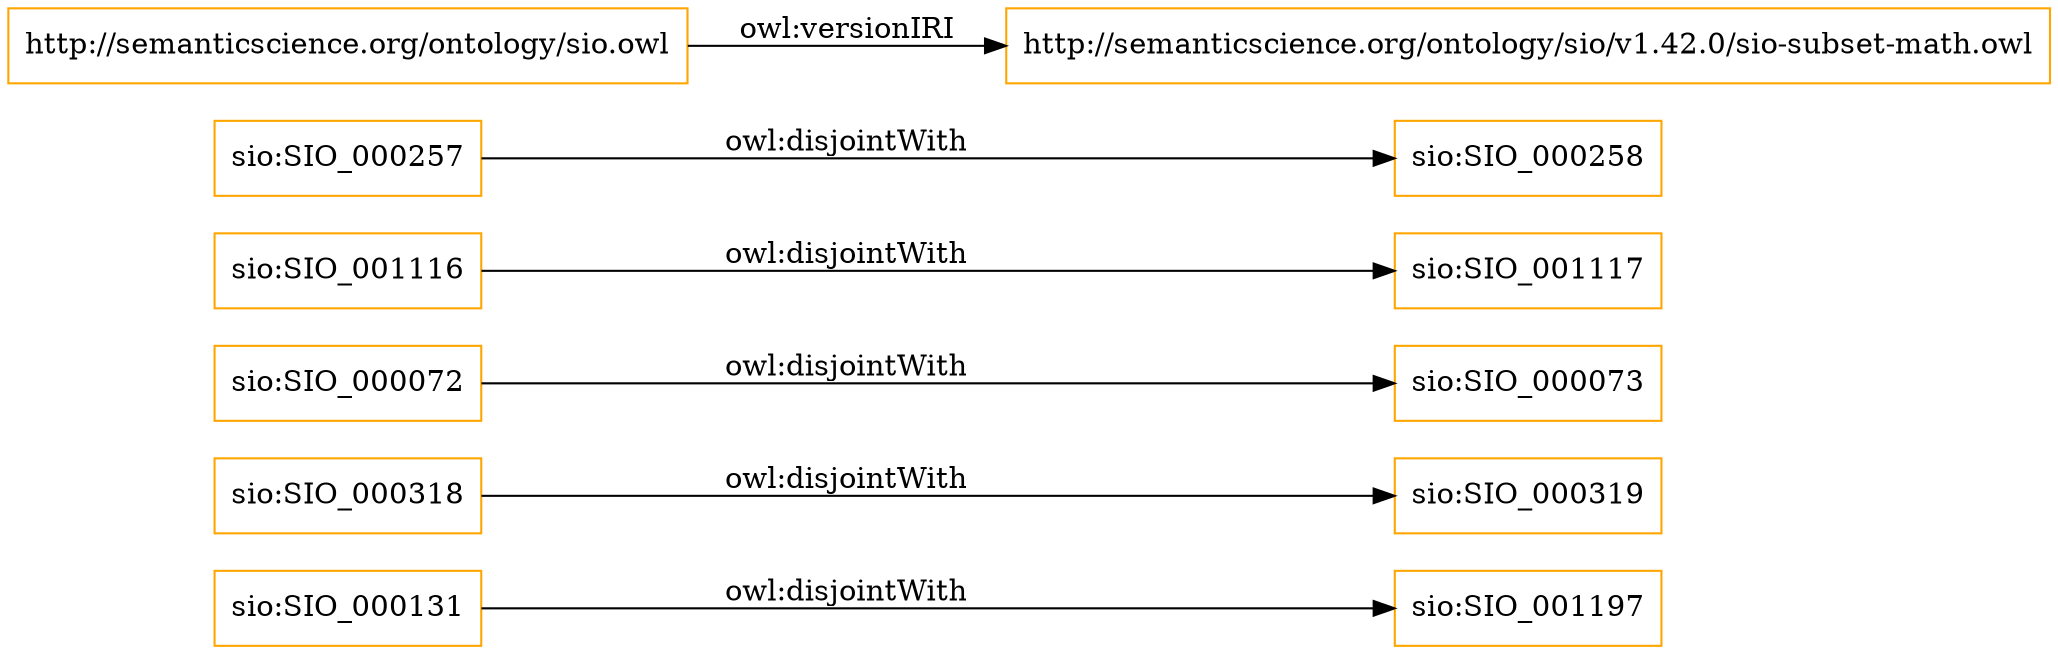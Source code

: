 digraph ar2dtool_diagram { 
rankdir=LR;
size="1501"
node [shape = rectangle, color="orange"]; "sio:SIO_001197" "sio:SIO_000319" "sio:SIO_000073" "sio:SIO_000318" "sio:SIO_000131" "sio:SIO_001116" "sio:SIO_000072" "sio:SIO_000257" "sio:SIO_000258" "sio:SIO_001117" ; /*classes style*/
	"sio:SIO_000257" -> "sio:SIO_000258" [ label = "owl:disjointWith" ];
	"http://semanticscience.org/ontology/sio.owl" -> "http://semanticscience.org/ontology/sio/v1.42.0/sio-subset-math.owl" [ label = "owl:versionIRI" ];
	"sio:SIO_001116" -> "sio:SIO_001117" [ label = "owl:disjointWith" ];
	"sio:SIO_000318" -> "sio:SIO_000319" [ label = "owl:disjointWith" ];
	"sio:SIO_000131" -> "sio:SIO_001197" [ label = "owl:disjointWith" ];
	"sio:SIO_000072" -> "sio:SIO_000073" [ label = "owl:disjointWith" ];

}
